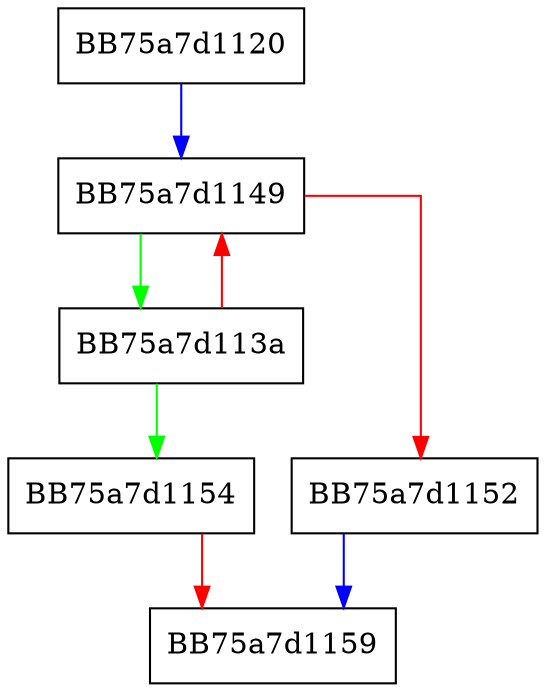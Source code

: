 digraph unwind_then {
  node [shape="box"];
  graph [splines=ortho];
  BB75a7d1120 -> BB75a7d1149 [color="blue"];
  BB75a7d113a -> BB75a7d1154 [color="green"];
  BB75a7d113a -> BB75a7d1149 [color="red"];
  BB75a7d1149 -> BB75a7d113a [color="green"];
  BB75a7d1149 -> BB75a7d1152 [color="red"];
  BB75a7d1152 -> BB75a7d1159 [color="blue"];
  BB75a7d1154 -> BB75a7d1159 [color="red"];
}